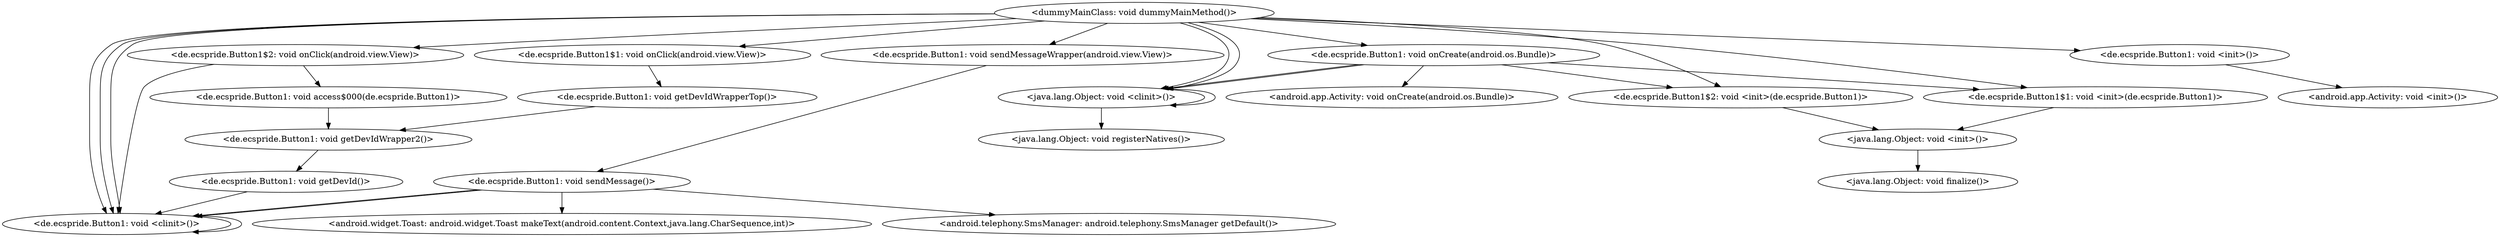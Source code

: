 digraph "callgraph" {
    "<dummyMainClass: void dummyMainMethod()>"
    "<de.ecspride.Button1: void <clinit>()>"
    "<dummyMainClass: void dummyMainMethod()>"->"<de.ecspride.Button1: void <clinit>()>";
    "<dummyMainClass: void dummyMainMethod()>"->"<de.ecspride.Button1: void <clinit>()>";
    "<dummyMainClass: void dummyMainMethod()>"->"<de.ecspride.Button1: void <clinit>()>";
    "<java.lang.Object: void <clinit>()>"
    "<dummyMainClass: void dummyMainMethod()>"->"<java.lang.Object: void <clinit>()>";
    "<dummyMainClass: void dummyMainMethod()>"->"<java.lang.Object: void <clinit>()>";
    "<de.ecspride.Button1: void <clinit>()>"->"<de.ecspride.Button1: void <clinit>()>";
    "<java.lang.Object: void <clinit>()>"->"<java.lang.Object: void <clinit>()>";
    "<java.lang.Object: void registerNatives()>"
    "<java.lang.Object: void <clinit>()>"->"<java.lang.Object: void registerNatives()>";
    "<de.ecspride.Button1: void <init>()>"
    "<dummyMainClass: void dummyMainMethod()>"->"<de.ecspride.Button1: void <init>()>";
    "<de.ecspride.Button1: void onCreate(android.os.Bundle)>"
    "<dummyMainClass: void dummyMainMethod()>"->"<de.ecspride.Button1: void onCreate(android.os.Bundle)>";
    "<de.ecspride.Button1: void sendMessageWrapper(android.view.View)>"
    "<dummyMainClass: void dummyMainMethod()>"->"<de.ecspride.Button1: void sendMessageWrapper(android.view.View)>";
    "<de.ecspride.Button1$2: void <init>(de.ecspride.Button1)>"
    "<dummyMainClass: void dummyMainMethod()>"->"<de.ecspride.Button1$2: void <init>(de.ecspride.Button1)>";
    "<de.ecspride.Button1$2: void onClick(android.view.View)>"
    "<dummyMainClass: void dummyMainMethod()>"->"<de.ecspride.Button1$2: void onClick(android.view.View)>";
    "<de.ecspride.Button1$1: void <init>(de.ecspride.Button1)>"
    "<dummyMainClass: void dummyMainMethod()>"->"<de.ecspride.Button1$1: void <init>(de.ecspride.Button1)>";
    "<de.ecspride.Button1$1: void onClick(android.view.View)>"
    "<dummyMainClass: void dummyMainMethod()>"->"<de.ecspride.Button1$1: void onClick(android.view.View)>";
    "<de.ecspride.Button1: void onCreate(android.os.Bundle)>"->"<java.lang.Object: void <clinit>()>";
    "<de.ecspride.Button1: void onCreate(android.os.Bundle)>"->"<java.lang.Object: void <clinit>()>";
    "<de.ecspride.Button1$2: void onClick(android.view.View)>"->"<de.ecspride.Button1: void <clinit>()>";
    "<de.ecspride.Button1: void access$000(de.ecspride.Button1)>"
    "<de.ecspride.Button1$2: void onClick(android.view.View)>"->"<de.ecspride.Button1: void access$000(de.ecspride.Button1)>";
    "<android.app.Activity: void <init>()>"
    "<de.ecspride.Button1: void <init>()>"->"<android.app.Activity: void <init>()>";
    "<android.app.Activity: void onCreate(android.os.Bundle)>"
    "<de.ecspride.Button1: void onCreate(android.os.Bundle)>"->"<android.app.Activity: void onCreate(android.os.Bundle)>";
    "<de.ecspride.Button1: void onCreate(android.os.Bundle)>"->"<de.ecspride.Button1$1: void <init>(de.ecspride.Button1)>";
    "<de.ecspride.Button1: void onCreate(android.os.Bundle)>"->"<de.ecspride.Button1$2: void <init>(de.ecspride.Button1)>";
    "<de.ecspride.Button1: void sendMessage()>"
    "<de.ecspride.Button1: void sendMessageWrapper(android.view.View)>"->"<de.ecspride.Button1: void sendMessage()>";
    "<de.ecspride.Button1: void sendMessage()>"->"<de.ecspride.Button1: void <clinit>()>";
    "<android.telephony.SmsManager: android.telephony.SmsManager getDefault()>"
    "<de.ecspride.Button1: void sendMessage()>"->"<android.telephony.SmsManager: android.telephony.SmsManager getDefault()>";
    "<android.widget.Toast: android.widget.Toast makeText(android.content.Context,java.lang.CharSequence,int)>"
    "<de.ecspride.Button1: void sendMessage()>"->"<android.widget.Toast: android.widget.Toast makeText(android.content.Context,java.lang.CharSequence,int)>";
    "<de.ecspride.Button1: void sendMessage()>"->"<de.ecspride.Button1: void <clinit>()>";
    "<java.lang.Object: void <init>()>"
    "<de.ecspride.Button1$2: void <init>(de.ecspride.Button1)>"->"<java.lang.Object: void <init>()>";
    "<java.lang.Object: void finalize()>"
    "<java.lang.Object: void <init>()>"->"<java.lang.Object: void finalize()>";
    "<de.ecspride.Button1$1: void <init>(de.ecspride.Button1)>"->"<java.lang.Object: void <init>()>";
    "<de.ecspride.Button1: void getDevIdWrapperTop()>"
    "<de.ecspride.Button1$1: void onClick(android.view.View)>"->"<de.ecspride.Button1: void getDevIdWrapperTop()>";
    "<de.ecspride.Button1: void getDevIdWrapper2()>"
    "<de.ecspride.Button1: void access$000(de.ecspride.Button1)>"->"<de.ecspride.Button1: void getDevIdWrapper2()>";
    "<de.ecspride.Button1: void getDevIdWrapperTop()>"->"<de.ecspride.Button1: void getDevIdWrapper2()>";
    "<de.ecspride.Button1: void getDevId()>"
    "<de.ecspride.Button1: void getDevIdWrapper2()>"->"<de.ecspride.Button1: void getDevId()>";
    "<de.ecspride.Button1: void getDevId()>"->"<de.ecspride.Button1: void <clinit>()>";
}
